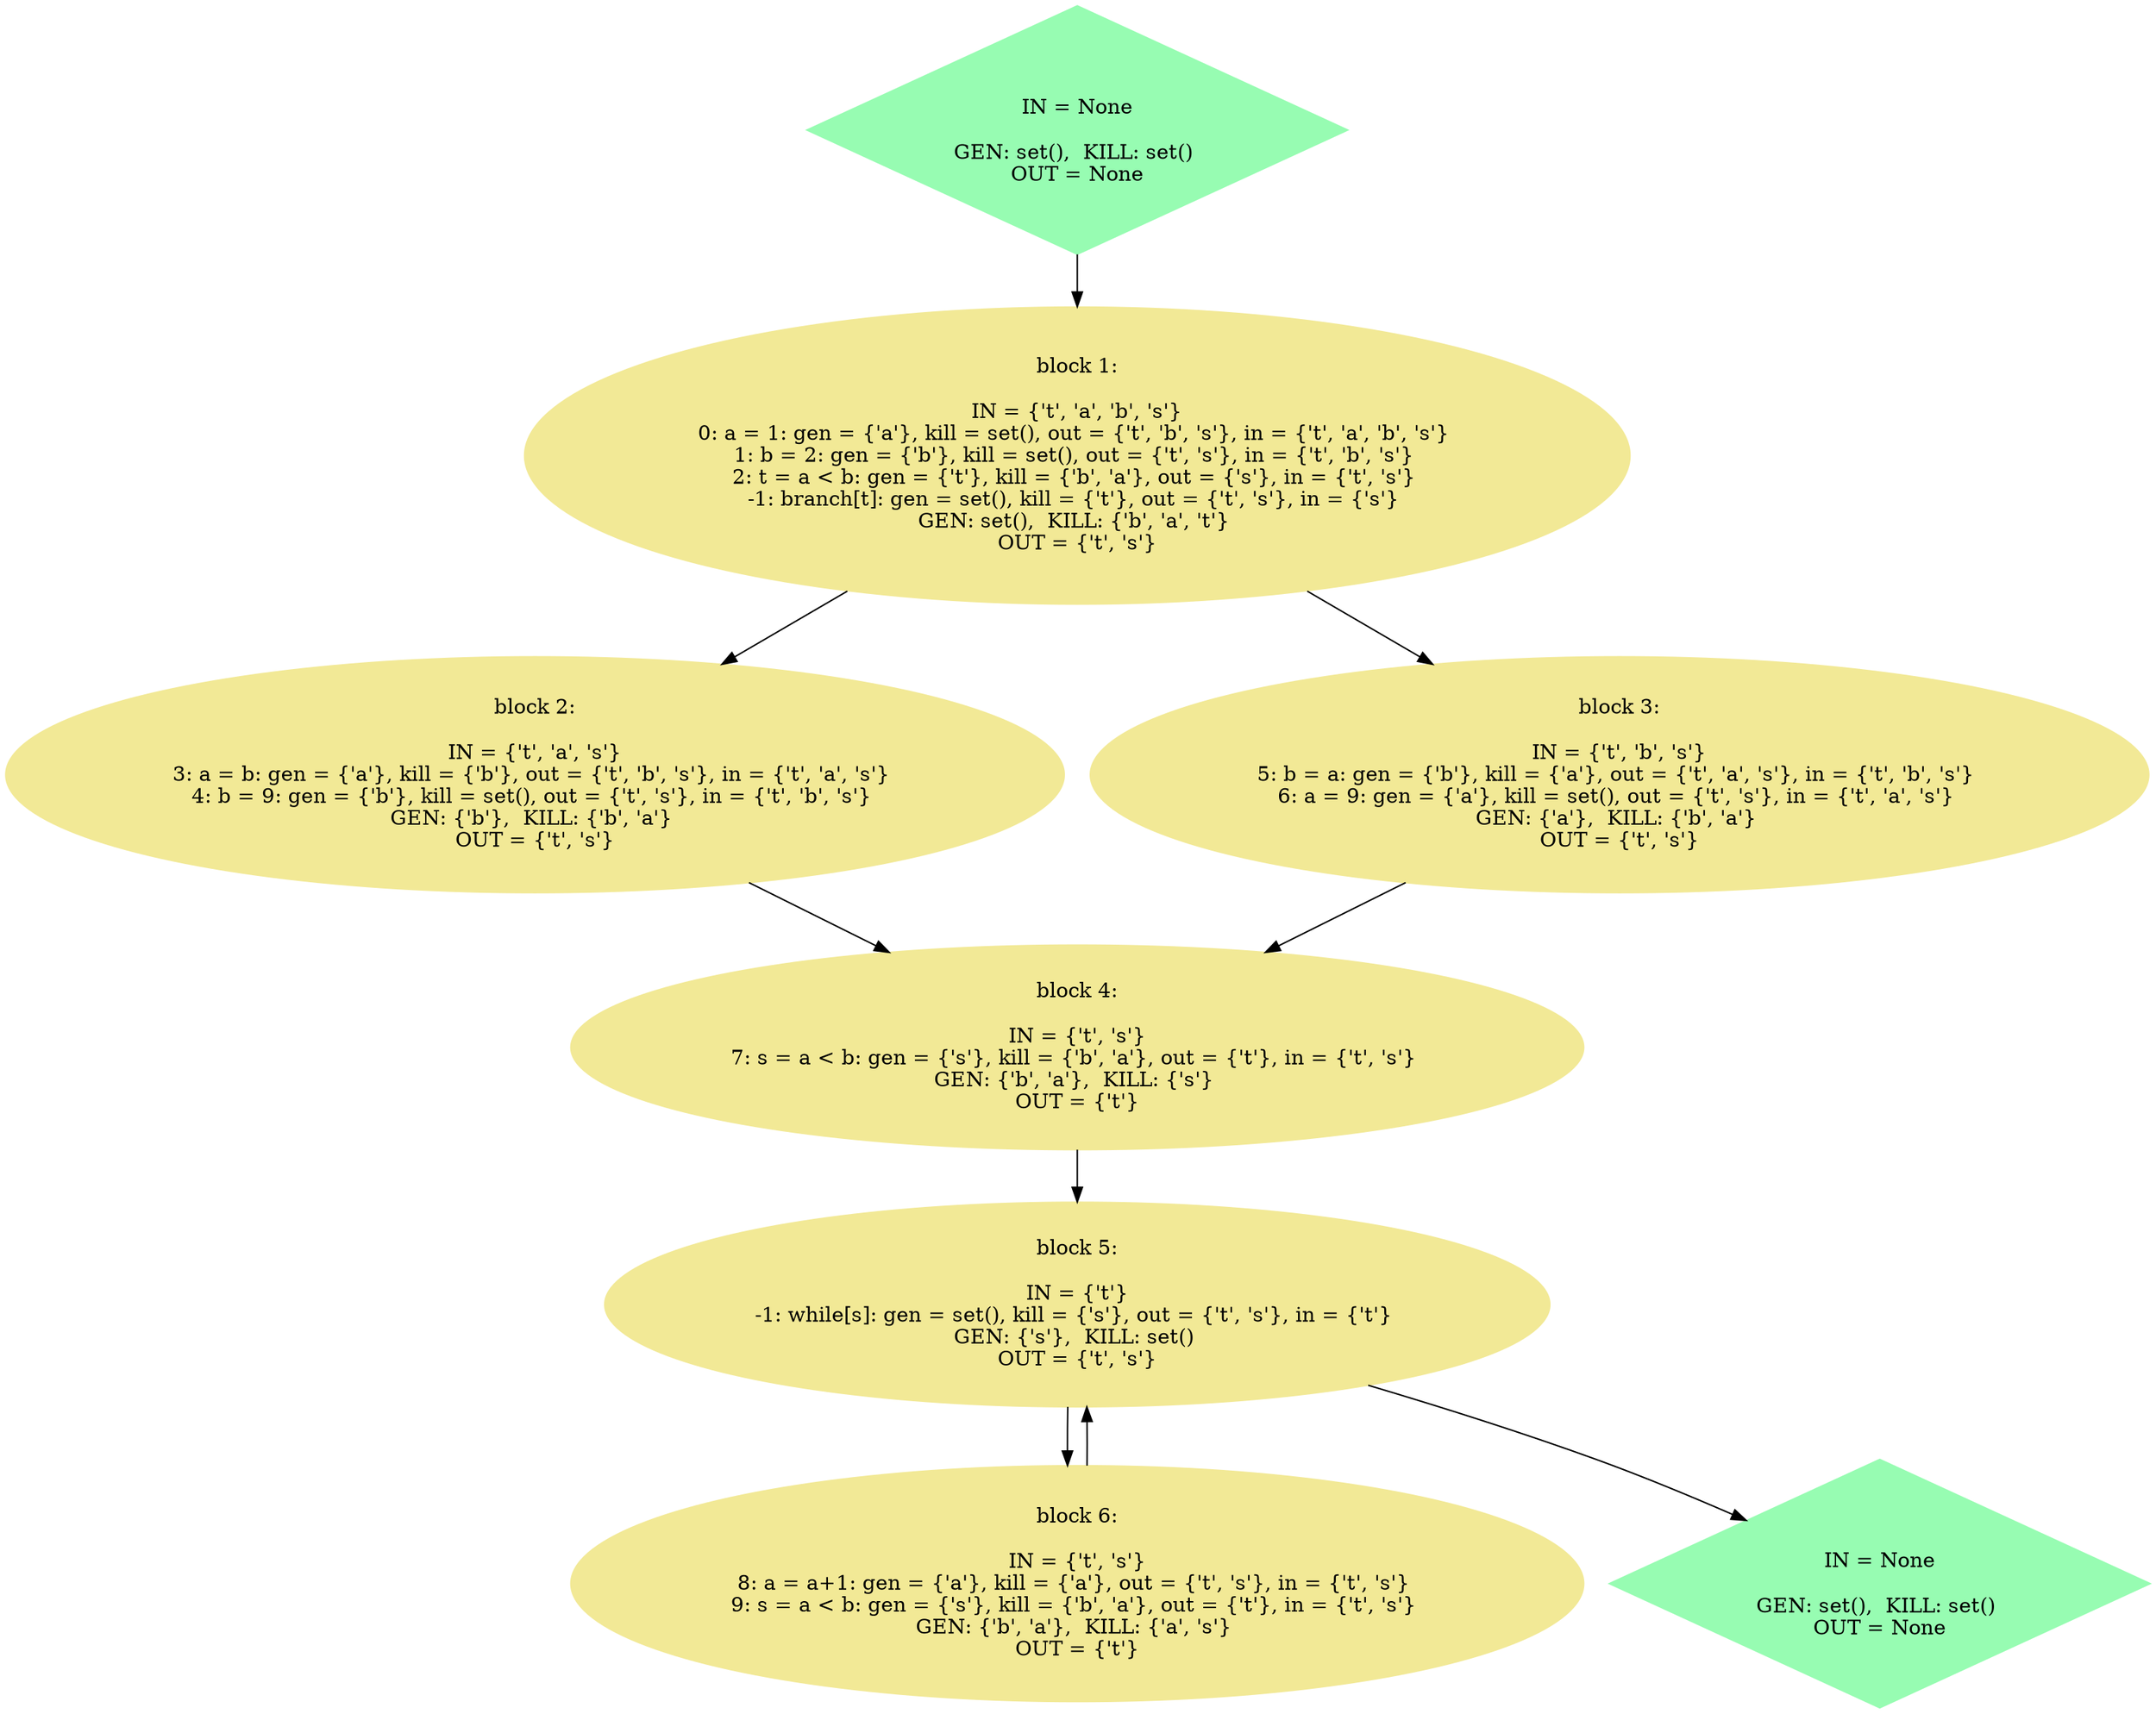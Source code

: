// CFG
digraph {
	node [color="#97fcb2" shape=diamond style=filled]
	0 [label="
IN = None

GEN: set(),  KILL: set() 
OUT = None"]
	node [color="#f2e996" shape=ellipse style=filled]
	1 [label="block 1:

IN = {'t', 'a', 'b', 's'}
0: a = 1: gen = {'a'}, kill = set(), out = {'t', 'b', 's'}, in = {'t', 'a', 'b', 's'} 
1: b = 2: gen = {'b'}, kill = set(), out = {'t', 's'}, in = {'t', 'b', 's'} 
2: t = a < b: gen = {'t'}, kill = {'b', 'a'}, out = {'s'}, in = {'t', 's'} 
-1: branch[t]: gen = set(), kill = {'t'}, out = {'t', 's'}, in = {'s'} 
GEN: set(),  KILL: {'b', 'a', 't'} 
OUT = {'t', 's'}"]
	node [color="#f2e996" shape=ellipse style=filled]
	2 [label="block 2:

IN = {'t', 'a', 's'}
3: a = b: gen = {'a'}, kill = {'b'}, out = {'t', 'b', 's'}, in = {'t', 'a', 's'} 
4: b = 9: gen = {'b'}, kill = set(), out = {'t', 's'}, in = {'t', 'b', 's'} 
GEN: {'b'},  KILL: {'b', 'a'} 
OUT = {'t', 's'}"]
	node [color="#f2e996" shape=ellipse style=filled]
	3 [label="block 3:

IN = {'t', 'b', 's'}
5: b = a: gen = {'b'}, kill = {'a'}, out = {'t', 'a', 's'}, in = {'t', 'b', 's'} 
6: a = 9: gen = {'a'}, kill = set(), out = {'t', 's'}, in = {'t', 'a', 's'} 
GEN: {'a'},  KILL: {'b', 'a'} 
OUT = {'t', 's'}"]
	node [color="#f2e996" shape=ellipse style=filled]
	4 [label="block 4:

IN = {'t', 's'}
7: s = a < b: gen = {'s'}, kill = {'b', 'a'}, out = {'t'}, in = {'t', 's'} 
GEN: {'b', 'a'},  KILL: {'s'} 
OUT = {'t'}"]
	node [color="#f2e996" shape=ellipse style=filled]
	5 [label="block 5:

IN = {'t'}
-1: while[s]: gen = set(), kill = {'s'}, out = {'t', 's'}, in = {'t'} 
GEN: {'s'},  KILL: set() 
OUT = {'t', 's'}"]
	node [color="#f2e996" shape=ellipse style=filled]
	6 [label="block 6:

IN = {'t', 's'}
8: a = a+1: gen = {'a'}, kill = {'a'}, out = {'t', 's'}, in = {'t', 's'} 
9: s = a < b: gen = {'s'}, kill = {'b', 'a'}, out = {'t'}, in = {'t', 's'} 
GEN: {'b', 'a'},  KILL: {'a', 's'} 
OUT = {'t'}"]
	node [color="#f2e996" shape=ellipse style=filled]
	node [color="#97fcb2" shape=diamond style=filled]
	7 [label="
IN = None

GEN: set(),  KILL: set() 
OUT = None"]
	node [color="#f2e996" shape=ellipse style=filled]
	0 -> 1
	1 -> 2
	1 -> 3
	2 -> 4
	3 -> 4
	4 -> 5
	5 -> 6
	5 -> 7
	6 -> 5
}
